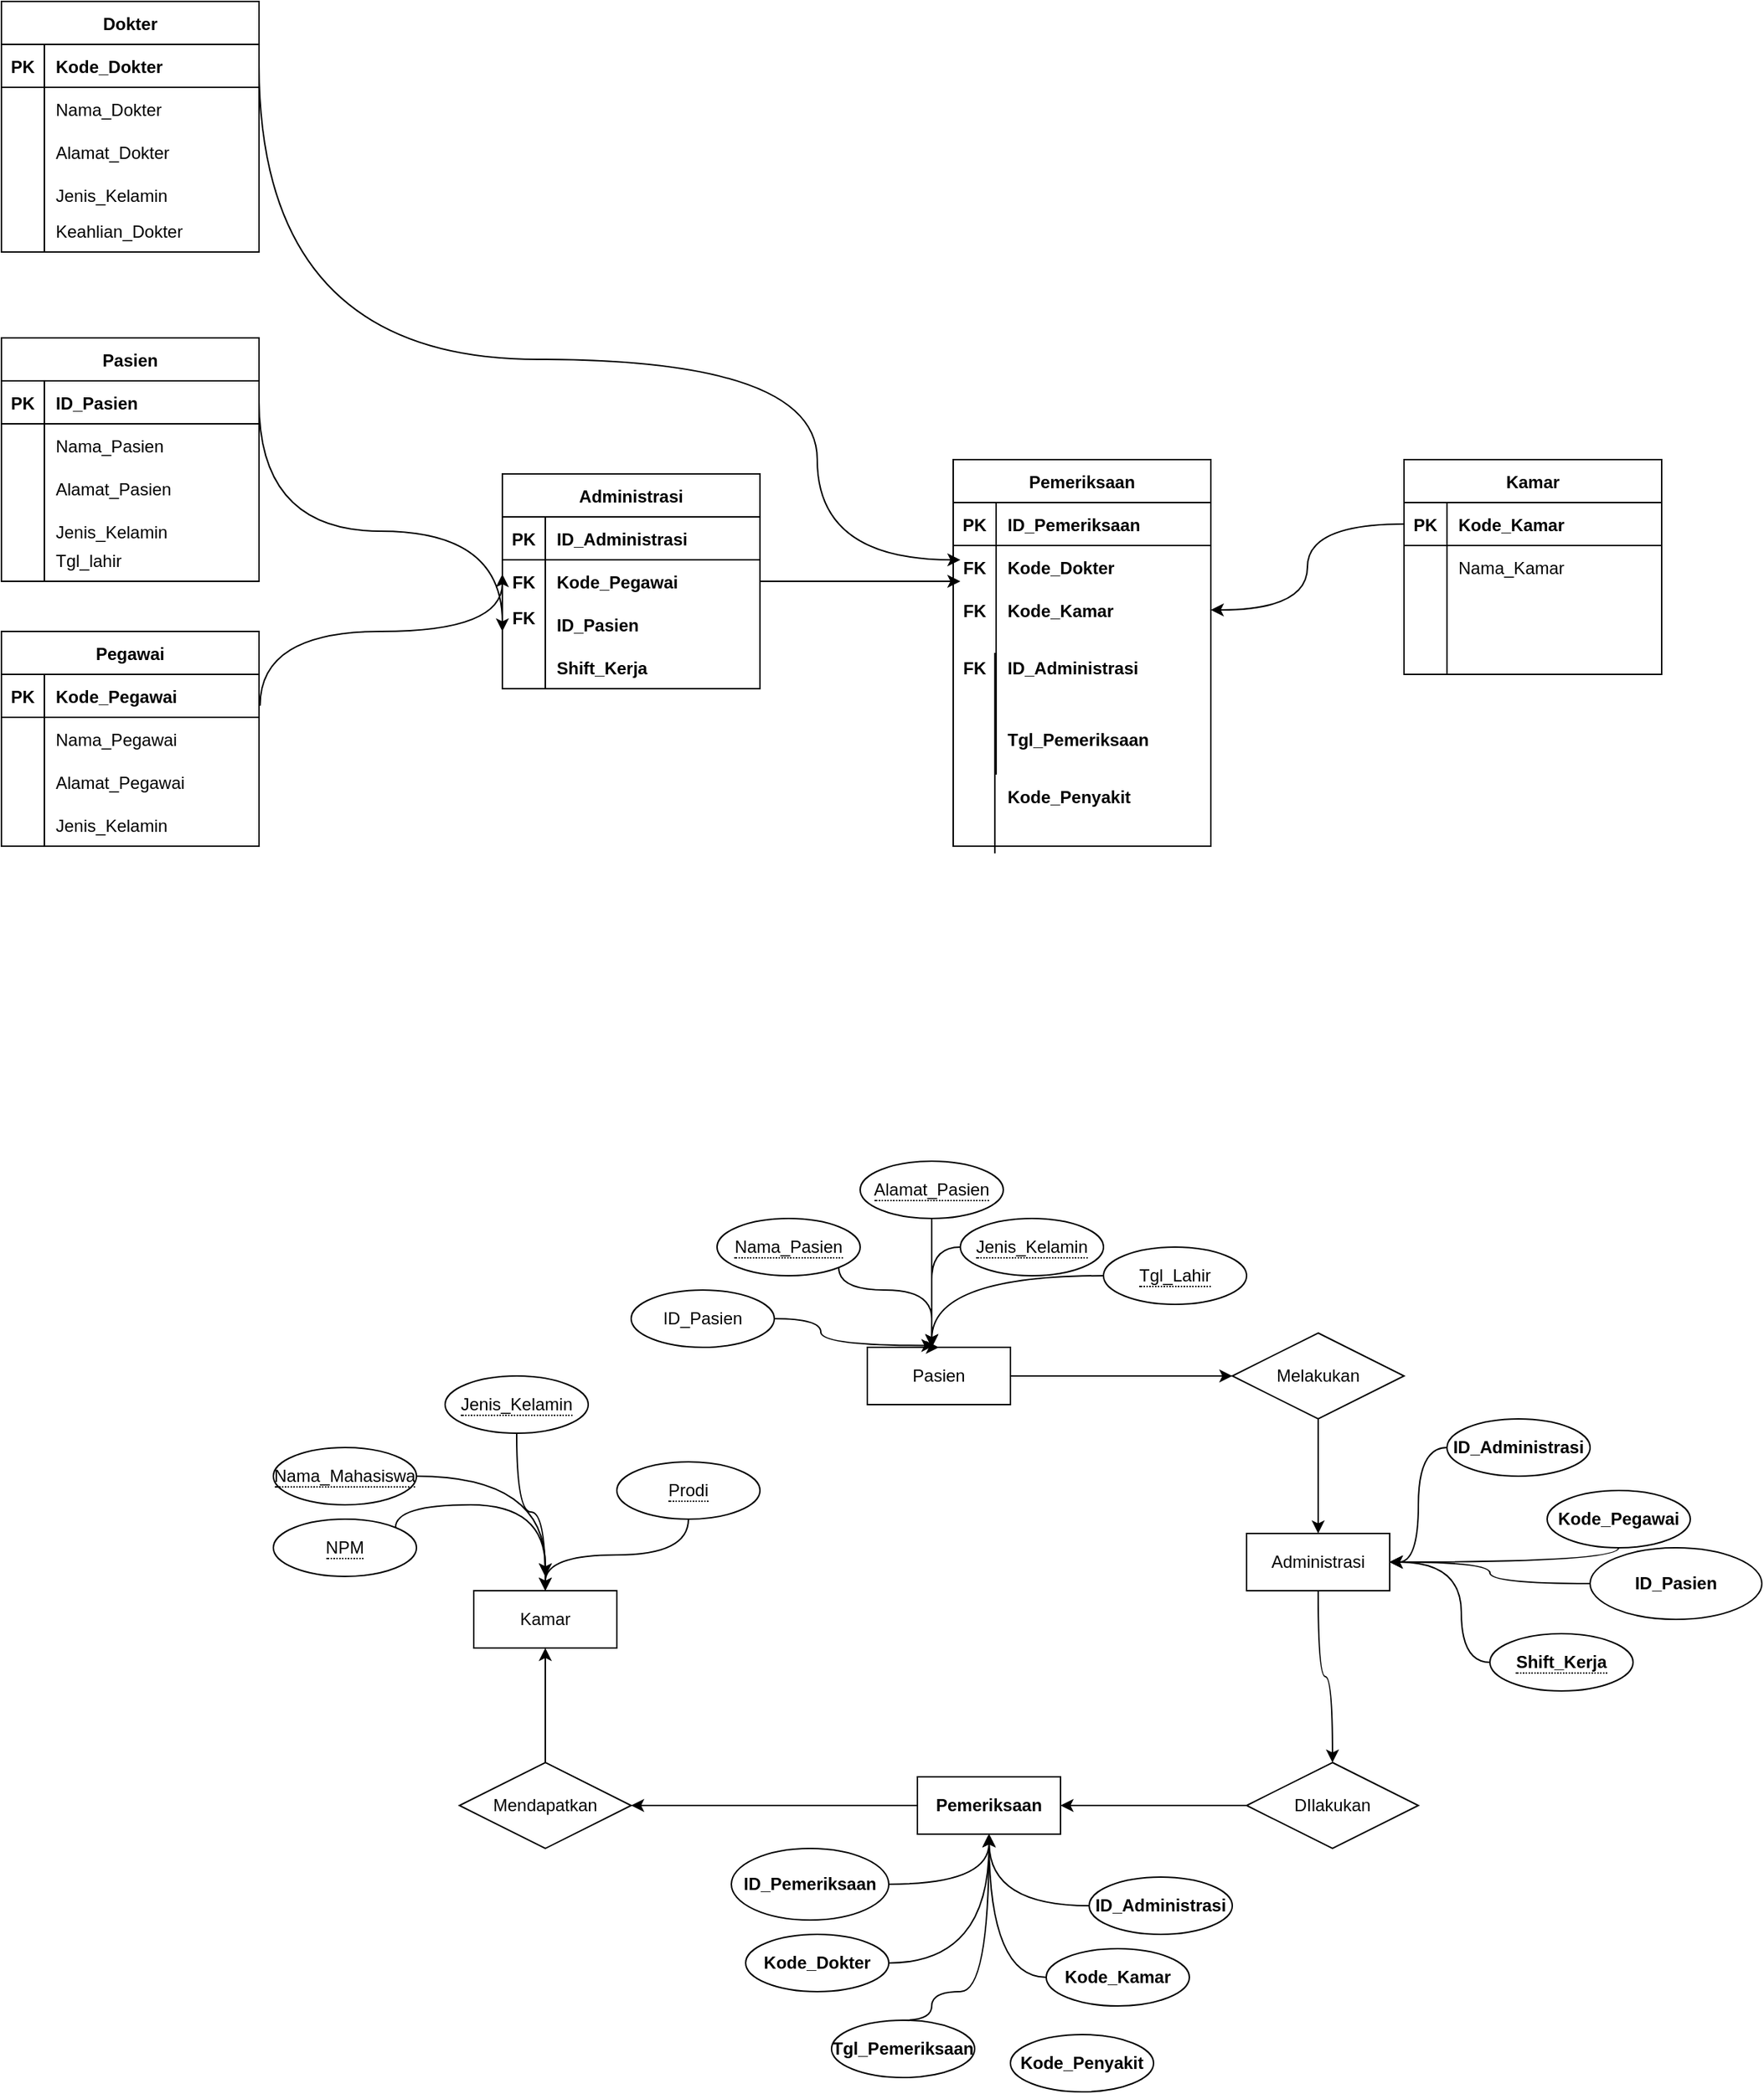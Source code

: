 <mxfile version="20.4.1" type="github">
  <diagram id="4Zpf0-BWA_fjd_u1uYxs" name="Halaman-1">
    <mxGraphModel dx="2500" dy="1998" grid="1" gridSize="10" guides="1" tooltips="1" connect="1" arrows="1" fold="1" page="1" pageScale="1" pageWidth="827" pageHeight="1169" math="0" shadow="0">
      <root>
        <mxCell id="0" />
        <mxCell id="1" parent="0" />
        <mxCell id="i0vCOCOfqdjtQRk0yR_S-16" value="Administrasi" style="shape=table;startSize=30;container=1;collapsible=1;childLayout=tableLayout;fixedRows=1;rowLines=0;fontStyle=1;align=center;resizeLast=1;" parent="1" vertex="1">
          <mxGeometry x="160" y="-10" width="180" height="150" as="geometry" />
        </mxCell>
        <mxCell id="i0vCOCOfqdjtQRk0yR_S-17" value="" style="shape=tableRow;horizontal=0;startSize=0;swimlaneHead=0;swimlaneBody=0;fillColor=none;collapsible=0;dropTarget=0;points=[[0,0.5],[1,0.5]];portConstraint=eastwest;top=0;left=0;right=0;bottom=1;" parent="i0vCOCOfqdjtQRk0yR_S-16" vertex="1">
          <mxGeometry y="30" width="180" height="30" as="geometry" />
        </mxCell>
        <mxCell id="i0vCOCOfqdjtQRk0yR_S-18" value="PK" style="shape=partialRectangle;connectable=0;fillColor=none;top=0;left=0;bottom=0;right=0;fontStyle=1;overflow=hidden;" parent="i0vCOCOfqdjtQRk0yR_S-17" vertex="1">
          <mxGeometry width="30" height="30" as="geometry">
            <mxRectangle width="30" height="30" as="alternateBounds" />
          </mxGeometry>
        </mxCell>
        <mxCell id="i0vCOCOfqdjtQRk0yR_S-19" value="ID_Administrasi" style="shape=partialRectangle;connectable=0;fillColor=none;top=0;left=0;bottom=0;right=0;align=left;spacingLeft=6;fontStyle=1;overflow=hidden;" parent="i0vCOCOfqdjtQRk0yR_S-17" vertex="1">
          <mxGeometry x="30" width="150" height="30" as="geometry">
            <mxRectangle width="150" height="30" as="alternateBounds" />
          </mxGeometry>
        </mxCell>
        <mxCell id="i0vCOCOfqdjtQRk0yR_S-20" value="" style="shape=tableRow;horizontal=0;startSize=0;swimlaneHead=0;swimlaneBody=0;fillColor=none;collapsible=0;dropTarget=0;points=[[0,0.5],[1,0.5]];portConstraint=eastwest;top=0;left=0;right=0;bottom=0;" parent="i0vCOCOfqdjtQRk0yR_S-16" vertex="1">
          <mxGeometry y="60" width="180" height="30" as="geometry" />
        </mxCell>
        <mxCell id="i0vCOCOfqdjtQRk0yR_S-21" value="" style="shape=partialRectangle;connectable=0;fillColor=none;top=0;left=0;bottom=0;right=0;editable=1;overflow=hidden;" parent="i0vCOCOfqdjtQRk0yR_S-20" vertex="1">
          <mxGeometry width="30" height="30" as="geometry">
            <mxRectangle width="30" height="30" as="alternateBounds" />
          </mxGeometry>
        </mxCell>
        <mxCell id="i0vCOCOfqdjtQRk0yR_S-22" value="Kode_Pegawai" style="shape=partialRectangle;connectable=0;fillColor=none;top=0;left=0;bottom=0;right=0;align=left;spacingLeft=6;overflow=hidden;fontStyle=1" parent="i0vCOCOfqdjtQRk0yR_S-20" vertex="1">
          <mxGeometry x="30" width="150" height="30" as="geometry">
            <mxRectangle width="150" height="30" as="alternateBounds" />
          </mxGeometry>
        </mxCell>
        <mxCell id="i0vCOCOfqdjtQRk0yR_S-23" value="" style="shape=tableRow;horizontal=0;startSize=0;swimlaneHead=0;swimlaneBody=0;fillColor=none;collapsible=0;dropTarget=0;points=[[0,0.5],[1,0.5]];portConstraint=eastwest;top=0;left=0;right=0;bottom=0;" parent="i0vCOCOfqdjtQRk0yR_S-16" vertex="1">
          <mxGeometry y="90" width="180" height="30" as="geometry" />
        </mxCell>
        <mxCell id="i0vCOCOfqdjtQRk0yR_S-24" value="" style="shape=partialRectangle;connectable=0;fillColor=none;top=0;left=0;bottom=0;right=0;editable=1;overflow=hidden;" parent="i0vCOCOfqdjtQRk0yR_S-23" vertex="1">
          <mxGeometry width="30" height="30" as="geometry">
            <mxRectangle width="30" height="30" as="alternateBounds" />
          </mxGeometry>
        </mxCell>
        <mxCell id="i0vCOCOfqdjtQRk0yR_S-25" value="ID_Pasien" style="shape=partialRectangle;connectable=0;fillColor=none;top=0;left=0;bottom=0;right=0;align=left;spacingLeft=6;overflow=hidden;fontStyle=1" parent="i0vCOCOfqdjtQRk0yR_S-23" vertex="1">
          <mxGeometry x="30" width="150" height="30" as="geometry">
            <mxRectangle width="150" height="30" as="alternateBounds" />
          </mxGeometry>
        </mxCell>
        <mxCell id="i0vCOCOfqdjtQRk0yR_S-26" value="" style="shape=tableRow;horizontal=0;startSize=0;swimlaneHead=0;swimlaneBody=0;fillColor=none;collapsible=0;dropTarget=0;points=[[0,0.5],[1,0.5]];portConstraint=eastwest;top=0;left=0;right=0;bottom=0;" parent="i0vCOCOfqdjtQRk0yR_S-16" vertex="1">
          <mxGeometry y="120" width="180" height="30" as="geometry" />
        </mxCell>
        <mxCell id="i0vCOCOfqdjtQRk0yR_S-27" value="" style="shape=partialRectangle;connectable=0;fillColor=none;top=0;left=0;bottom=0;right=0;editable=1;overflow=hidden;" parent="i0vCOCOfqdjtQRk0yR_S-26" vertex="1">
          <mxGeometry width="30" height="30" as="geometry">
            <mxRectangle width="30" height="30" as="alternateBounds" />
          </mxGeometry>
        </mxCell>
        <mxCell id="i0vCOCOfqdjtQRk0yR_S-28" value="Shift_Kerja" style="shape=partialRectangle;connectable=0;fillColor=none;top=0;left=0;bottom=0;right=0;align=left;spacingLeft=6;overflow=hidden;fontStyle=1" parent="i0vCOCOfqdjtQRk0yR_S-26" vertex="1">
          <mxGeometry x="30" width="150" height="30" as="geometry">
            <mxRectangle width="150" height="30" as="alternateBounds" />
          </mxGeometry>
        </mxCell>
        <mxCell id="i0vCOCOfqdjtQRk0yR_S-29" value="FK" style="shape=partialRectangle;connectable=0;fillColor=none;top=0;left=0;bottom=0;right=0;fontStyle=1;overflow=hidden;" parent="1" vertex="1">
          <mxGeometry x="160" y="50" width="30" height="30" as="geometry">
            <mxRectangle width="30" height="30" as="alternateBounds" />
          </mxGeometry>
        </mxCell>
        <mxCell id="i0vCOCOfqdjtQRk0yR_S-34" value="FK" style="shape=partialRectangle;connectable=0;fillColor=none;top=0;left=0;bottom=0;right=0;fontStyle=1;overflow=hidden;" parent="1" vertex="1">
          <mxGeometry x="160" y="75" width="30" height="30" as="geometry">
            <mxRectangle width="30" height="30" as="alternateBounds" />
          </mxGeometry>
        </mxCell>
        <mxCell id="i0vCOCOfqdjtQRk0yR_S-37" value="Pasien" style="shape=table;startSize=30;container=1;collapsible=1;childLayout=tableLayout;fixedRows=1;rowLines=0;fontStyle=1;align=center;resizeLast=1;" parent="1" vertex="1">
          <mxGeometry x="-190" y="-105" width="180" height="170" as="geometry" />
        </mxCell>
        <mxCell id="i0vCOCOfqdjtQRk0yR_S-38" value="" style="shape=tableRow;horizontal=0;startSize=0;swimlaneHead=0;swimlaneBody=0;fillColor=none;collapsible=0;dropTarget=0;points=[[0,0.5],[1,0.5]];portConstraint=eastwest;top=0;left=0;right=0;bottom=1;" parent="i0vCOCOfqdjtQRk0yR_S-37" vertex="1">
          <mxGeometry y="30" width="180" height="30" as="geometry" />
        </mxCell>
        <mxCell id="i0vCOCOfqdjtQRk0yR_S-39" value="PK" style="shape=partialRectangle;connectable=0;fillColor=none;top=0;left=0;bottom=0;right=0;fontStyle=1;overflow=hidden;" parent="i0vCOCOfqdjtQRk0yR_S-38" vertex="1">
          <mxGeometry width="30" height="30" as="geometry">
            <mxRectangle width="30" height="30" as="alternateBounds" />
          </mxGeometry>
        </mxCell>
        <mxCell id="i0vCOCOfqdjtQRk0yR_S-40" value="ID_Pasien" style="shape=partialRectangle;connectable=0;fillColor=none;top=0;left=0;bottom=0;right=0;align=left;spacingLeft=6;fontStyle=1;overflow=hidden;" parent="i0vCOCOfqdjtQRk0yR_S-38" vertex="1">
          <mxGeometry x="30" width="150" height="30" as="geometry">
            <mxRectangle width="150" height="30" as="alternateBounds" />
          </mxGeometry>
        </mxCell>
        <mxCell id="i0vCOCOfqdjtQRk0yR_S-41" value="" style="shape=tableRow;horizontal=0;startSize=0;swimlaneHead=0;swimlaneBody=0;fillColor=none;collapsible=0;dropTarget=0;points=[[0,0.5],[1,0.5]];portConstraint=eastwest;top=0;left=0;right=0;bottom=0;" parent="i0vCOCOfqdjtQRk0yR_S-37" vertex="1">
          <mxGeometry y="60" width="180" height="30" as="geometry" />
        </mxCell>
        <mxCell id="i0vCOCOfqdjtQRk0yR_S-42" value="" style="shape=partialRectangle;connectable=0;fillColor=none;top=0;left=0;bottom=0;right=0;editable=1;overflow=hidden;" parent="i0vCOCOfqdjtQRk0yR_S-41" vertex="1">
          <mxGeometry width="30" height="30" as="geometry">
            <mxRectangle width="30" height="30" as="alternateBounds" />
          </mxGeometry>
        </mxCell>
        <mxCell id="i0vCOCOfqdjtQRk0yR_S-43" value="Nama_Pasien" style="shape=partialRectangle;connectable=0;fillColor=none;top=0;left=0;bottom=0;right=0;align=left;spacingLeft=6;overflow=hidden;" parent="i0vCOCOfqdjtQRk0yR_S-41" vertex="1">
          <mxGeometry x="30" width="150" height="30" as="geometry">
            <mxRectangle width="150" height="30" as="alternateBounds" />
          </mxGeometry>
        </mxCell>
        <mxCell id="i0vCOCOfqdjtQRk0yR_S-44" value="" style="shape=tableRow;horizontal=0;startSize=0;swimlaneHead=0;swimlaneBody=0;fillColor=none;collapsible=0;dropTarget=0;points=[[0,0.5],[1,0.5]];portConstraint=eastwest;top=0;left=0;right=0;bottom=0;" parent="i0vCOCOfqdjtQRk0yR_S-37" vertex="1">
          <mxGeometry y="90" width="180" height="30" as="geometry" />
        </mxCell>
        <mxCell id="i0vCOCOfqdjtQRk0yR_S-45" value="" style="shape=partialRectangle;connectable=0;fillColor=none;top=0;left=0;bottom=0;right=0;editable=1;overflow=hidden;" parent="i0vCOCOfqdjtQRk0yR_S-44" vertex="1">
          <mxGeometry width="30" height="30" as="geometry">
            <mxRectangle width="30" height="30" as="alternateBounds" />
          </mxGeometry>
        </mxCell>
        <mxCell id="i0vCOCOfqdjtQRk0yR_S-46" value="Alamat_Pasien" style="shape=partialRectangle;connectable=0;fillColor=none;top=0;left=0;bottom=0;right=0;align=left;spacingLeft=6;overflow=hidden;" parent="i0vCOCOfqdjtQRk0yR_S-44" vertex="1">
          <mxGeometry x="30" width="150" height="30" as="geometry">
            <mxRectangle width="150" height="30" as="alternateBounds" />
          </mxGeometry>
        </mxCell>
        <mxCell id="i0vCOCOfqdjtQRk0yR_S-47" value="" style="shape=tableRow;horizontal=0;startSize=0;swimlaneHead=0;swimlaneBody=0;fillColor=none;collapsible=0;dropTarget=0;points=[[0,0.5],[1,0.5]];portConstraint=eastwest;top=0;left=0;right=0;bottom=0;" parent="i0vCOCOfqdjtQRk0yR_S-37" vertex="1">
          <mxGeometry y="120" width="180" height="30" as="geometry" />
        </mxCell>
        <mxCell id="i0vCOCOfqdjtQRk0yR_S-48" value="" style="shape=partialRectangle;connectable=0;fillColor=none;top=0;left=0;bottom=0;right=0;editable=1;overflow=hidden;" parent="i0vCOCOfqdjtQRk0yR_S-47" vertex="1">
          <mxGeometry width="30" height="30" as="geometry">
            <mxRectangle width="30" height="30" as="alternateBounds" />
          </mxGeometry>
        </mxCell>
        <mxCell id="i0vCOCOfqdjtQRk0yR_S-49" value="Jenis_Kelamin" style="shape=partialRectangle;connectable=0;fillColor=none;top=0;left=0;bottom=0;right=0;align=left;spacingLeft=6;overflow=hidden;" parent="i0vCOCOfqdjtQRk0yR_S-47" vertex="1">
          <mxGeometry x="30" width="150" height="30" as="geometry">
            <mxRectangle width="150" height="30" as="alternateBounds" />
          </mxGeometry>
        </mxCell>
        <mxCell id="i0vCOCOfqdjtQRk0yR_S-64" style="edgeStyle=orthogonalEdgeStyle;curved=1;rounded=0;orthogonalLoop=1;jettySize=auto;html=1;entryX=0;entryY=0.5;entryDx=0;entryDy=0;" parent="1" source="i0vCOCOfqdjtQRk0yR_S-65" target="i0vCOCOfqdjtQRk0yR_S-69" edge="1">
          <mxGeometry relative="1" as="geometry" />
        </mxCell>
        <mxCell id="i0vCOCOfqdjtQRk0yR_S-65" value="Pasien" style="whiteSpace=wrap;html=1;align=center;" parent="1" vertex="1">
          <mxGeometry x="415" y="600" width="100" height="40" as="geometry" />
        </mxCell>
        <mxCell id="i0vCOCOfqdjtQRk0yR_S-66" style="edgeStyle=orthogonalEdgeStyle;curved=1;rounded=0;orthogonalLoop=1;jettySize=auto;html=1;entryX=0.5;entryY=0;entryDx=0;entryDy=0;" parent="1" source="i0vCOCOfqdjtQRk0yR_S-67" target="i0vCOCOfqdjtQRk0yR_S-73" edge="1">
          <mxGeometry relative="1" as="geometry" />
        </mxCell>
        <mxCell id="i0vCOCOfqdjtQRk0yR_S-67" value="Administrasi" style="whiteSpace=wrap;html=1;align=center;" parent="1" vertex="1">
          <mxGeometry x="680" y="730" width="100" height="40" as="geometry" />
        </mxCell>
        <mxCell id="i0vCOCOfqdjtQRk0yR_S-68" style="edgeStyle=orthogonalEdgeStyle;curved=1;rounded=0;orthogonalLoop=1;jettySize=auto;html=1;exitX=0.5;exitY=1;exitDx=0;exitDy=0;entryX=0.5;entryY=0;entryDx=0;entryDy=0;" parent="1" source="i0vCOCOfqdjtQRk0yR_S-69" target="i0vCOCOfqdjtQRk0yR_S-67" edge="1">
          <mxGeometry relative="1" as="geometry" />
        </mxCell>
        <mxCell id="i0vCOCOfqdjtQRk0yR_S-69" value="Melakukan" style="shape=rhombus;perimeter=rhombusPerimeter;whiteSpace=wrap;html=1;align=center;" parent="1" vertex="1">
          <mxGeometry x="670" y="590" width="120" height="60" as="geometry" />
        </mxCell>
        <mxCell id="i0vCOCOfqdjtQRk0yR_S-70" style="edgeStyle=orthogonalEdgeStyle;curved=1;rounded=0;orthogonalLoop=1;jettySize=auto;html=1;entryX=1;entryY=0.5;entryDx=0;entryDy=0;" parent="1" source="i0vCOCOfqdjtQRk0yR_S-71" target="i0vCOCOfqdjtQRk0yR_S-75" edge="1">
          <mxGeometry relative="1" as="geometry">
            <mxPoint x="310" y="920" as="targetPoint" />
          </mxGeometry>
        </mxCell>
        <mxCell id="i0vCOCOfqdjtQRk0yR_S-71" value="&lt;span style=&quot;font-weight: 700;&quot;&gt;Pemeriksaan&lt;/span&gt;" style="whiteSpace=wrap;html=1;align=center;" parent="1" vertex="1">
          <mxGeometry x="450" y="900" width="100" height="40" as="geometry" />
        </mxCell>
        <mxCell id="i0vCOCOfqdjtQRk0yR_S-72" style="edgeStyle=orthogonalEdgeStyle;curved=1;rounded=0;orthogonalLoop=1;jettySize=auto;html=1;" parent="1" source="i0vCOCOfqdjtQRk0yR_S-73" target="i0vCOCOfqdjtQRk0yR_S-71" edge="1">
          <mxGeometry relative="1" as="geometry" />
        </mxCell>
        <mxCell id="i0vCOCOfqdjtQRk0yR_S-73" value="DIlakukan" style="shape=rhombus;perimeter=rhombusPerimeter;whiteSpace=wrap;html=1;align=center;" parent="1" vertex="1">
          <mxGeometry x="680" y="890" width="120" height="60" as="geometry" />
        </mxCell>
        <mxCell id="i0vCOCOfqdjtQRk0yR_S-74" style="edgeStyle=orthogonalEdgeStyle;curved=1;rounded=0;orthogonalLoop=1;jettySize=auto;html=1;entryX=0.5;entryY=1;entryDx=0;entryDy=0;" parent="1" source="i0vCOCOfqdjtQRk0yR_S-75" target="i0vCOCOfqdjtQRk0yR_S-76" edge="1">
          <mxGeometry relative="1" as="geometry" />
        </mxCell>
        <mxCell id="i0vCOCOfqdjtQRk0yR_S-75" value="Mendapatkan" style="shape=rhombus;perimeter=rhombusPerimeter;whiteSpace=wrap;html=1;align=center;" parent="1" vertex="1">
          <mxGeometry x="130" y="890" width="120" height="60" as="geometry" />
        </mxCell>
        <mxCell id="i0vCOCOfqdjtQRk0yR_S-76" value="Kamar" style="whiteSpace=wrap;html=1;align=center;" parent="1" vertex="1">
          <mxGeometry x="140" y="770" width="100" height="40" as="geometry" />
        </mxCell>
        <mxCell id="i0vCOCOfqdjtQRk0yR_S-77" style="edgeStyle=orthogonalEdgeStyle;rounded=0;orthogonalLoop=1;jettySize=auto;html=1;curved=1;entryX=0.468;entryY=-0.032;entryDx=0;entryDy=0;entryPerimeter=0;" parent="1" source="i0vCOCOfqdjtQRk0yR_S-78" target="i0vCOCOfqdjtQRk0yR_S-65" edge="1">
          <mxGeometry relative="1" as="geometry">
            <mxPoint x="410" y="610" as="targetPoint" />
          </mxGeometry>
        </mxCell>
        <mxCell id="i0vCOCOfqdjtQRk0yR_S-78" value="ID_Pasien" style="ellipse;whiteSpace=wrap;html=1;align=center;" parent="1" vertex="1">
          <mxGeometry x="250" y="560" width="100" height="40" as="geometry" />
        </mxCell>
        <mxCell id="i0vCOCOfqdjtQRk0yR_S-79" style="edgeStyle=orthogonalEdgeStyle;curved=1;rounded=0;orthogonalLoop=1;jettySize=auto;html=1;entryX=0.5;entryY=0;entryDx=0;entryDy=0;" parent="1" source="i0vCOCOfqdjtQRk0yR_S-80" target="i0vCOCOfqdjtQRk0yR_S-65" edge="1">
          <mxGeometry relative="1" as="geometry">
            <Array as="points">
              <mxPoint x="395" y="560" />
              <mxPoint x="460" y="560" />
              <mxPoint x="460" y="600" />
            </Array>
          </mxGeometry>
        </mxCell>
        <mxCell id="i0vCOCOfqdjtQRk0yR_S-80" value="&lt;span style=&quot;border-bottom: 1px dotted&quot;&gt;Nama_Pasien&lt;/span&gt;" style="ellipse;whiteSpace=wrap;html=1;align=center;" parent="1" vertex="1">
          <mxGeometry x="310" y="510" width="100" height="40" as="geometry" />
        </mxCell>
        <mxCell id="i0vCOCOfqdjtQRk0yR_S-81" style="edgeStyle=orthogonalEdgeStyle;curved=1;rounded=0;orthogonalLoop=1;jettySize=auto;html=1;" parent="1" source="i0vCOCOfqdjtQRk0yR_S-82" edge="1">
          <mxGeometry relative="1" as="geometry">
            <mxPoint x="460" y="600" as="targetPoint" />
          </mxGeometry>
        </mxCell>
        <mxCell id="i0vCOCOfqdjtQRk0yR_S-82" value="&lt;span style=&quot;border-bottom: 1px dotted&quot;&gt;Alamat_Pasien&lt;/span&gt;" style="ellipse;whiteSpace=wrap;html=1;align=center;" parent="1" vertex="1">
          <mxGeometry x="410" y="470" width="100" height="40" as="geometry" />
        </mxCell>
        <mxCell id="i0vCOCOfqdjtQRk0yR_S-83" style="edgeStyle=orthogonalEdgeStyle;curved=1;rounded=0;orthogonalLoop=1;jettySize=auto;html=1;" parent="1" source="i0vCOCOfqdjtQRk0yR_S-84" edge="1">
          <mxGeometry relative="1" as="geometry">
            <mxPoint x="460" y="600" as="targetPoint" />
          </mxGeometry>
        </mxCell>
        <mxCell id="i0vCOCOfqdjtQRk0yR_S-84" value="&lt;span style=&quot;border-bottom: 1px dotted&quot;&gt;Jenis_Kelamin&lt;/span&gt;" style="ellipse;whiteSpace=wrap;html=1;align=center;" parent="1" vertex="1">
          <mxGeometry x="480" y="510" width="100" height="40" as="geometry" />
        </mxCell>
        <mxCell id="i0vCOCOfqdjtQRk0yR_S-85" style="edgeStyle=orthogonalEdgeStyle;curved=1;rounded=0;orthogonalLoop=1;jettySize=auto;html=1;" parent="1" source="i0vCOCOfqdjtQRk0yR_S-82" edge="1">
          <mxGeometry relative="1" as="geometry">
            <mxPoint x="520.0" y="550" as="sourcePoint" />
            <mxPoint x="460" y="600" as="targetPoint" />
          </mxGeometry>
        </mxCell>
        <mxCell id="i0vCOCOfqdjtQRk0yR_S-86" style="edgeStyle=orthogonalEdgeStyle;curved=1;rounded=0;orthogonalLoop=1;jettySize=auto;html=1;entryX=1;entryY=0.5;entryDx=0;entryDy=0;" parent="1" source="i0vCOCOfqdjtQRk0yR_S-87" target="i0vCOCOfqdjtQRk0yR_S-67" edge="1">
          <mxGeometry relative="1" as="geometry" />
        </mxCell>
        <mxCell id="i0vCOCOfqdjtQRk0yR_S-87" value="&lt;span style=&quot;font-weight: 700; text-align: left;&quot;&gt;ID_Administrasi&lt;/span&gt;" style="ellipse;whiteSpace=wrap;html=1;align=center;" parent="1" vertex="1">
          <mxGeometry x="820" y="650" width="100" height="40" as="geometry" />
        </mxCell>
        <mxCell id="i0vCOCOfqdjtQRk0yR_S-88" style="edgeStyle=orthogonalEdgeStyle;curved=1;rounded=0;orthogonalLoop=1;jettySize=auto;html=1;" parent="1" source="i0vCOCOfqdjtQRk0yR_S-89" edge="1">
          <mxGeometry relative="1" as="geometry">
            <mxPoint x="780" y="750" as="targetPoint" />
            <Array as="points">
              <mxPoint x="940" y="750" />
            </Array>
          </mxGeometry>
        </mxCell>
        <mxCell id="i0vCOCOfqdjtQRk0yR_S-89" value="&lt;span style=&quot;font-weight: 700; text-align: left;&quot;&gt;Kode_Pegawai&lt;/span&gt;" style="ellipse;whiteSpace=wrap;html=1;align=center;" parent="1" vertex="1">
          <mxGeometry x="890" y="700" width="100" height="40" as="geometry" />
        </mxCell>
        <mxCell id="i0vCOCOfqdjtQRk0yR_S-92" style="edgeStyle=orthogonalEdgeStyle;curved=1;rounded=0;orthogonalLoop=1;jettySize=auto;html=1;" parent="1" source="i0vCOCOfqdjtQRk0yR_S-93" edge="1">
          <mxGeometry relative="1" as="geometry">
            <mxPoint x="780" y="750" as="targetPoint" />
            <Array as="points">
              <mxPoint x="830" y="750" />
            </Array>
          </mxGeometry>
        </mxCell>
        <mxCell id="i0vCOCOfqdjtQRk0yR_S-93" value="&lt;span style=&quot;border-bottom: 1px dotted&quot;&gt;&lt;b&gt;Shift_Kerja&lt;/b&gt;&lt;/span&gt;" style="ellipse;whiteSpace=wrap;html=1;align=center;" parent="1" vertex="1">
          <mxGeometry x="850" y="800" width="100" height="40" as="geometry" />
        </mxCell>
        <mxCell id="i0vCOCOfqdjtQRk0yR_S-94" style="edgeStyle=orthogonalEdgeStyle;curved=1;rounded=0;orthogonalLoop=1;jettySize=auto;html=1;" parent="1" source="i0vCOCOfqdjtQRk0yR_S-95" edge="1">
          <mxGeometry relative="1" as="geometry">
            <mxPoint x="500" y="940" as="targetPoint" />
          </mxGeometry>
        </mxCell>
        <mxCell id="i0vCOCOfqdjtQRk0yR_S-95" value="&lt;span style=&quot;font-weight: 700; text-align: left;&quot;&gt;ID_Administrasi&lt;/span&gt;" style="ellipse;whiteSpace=wrap;html=1;align=center;" parent="1" vertex="1">
          <mxGeometry x="570" y="970" width="100" height="40" as="geometry" />
        </mxCell>
        <mxCell id="i0vCOCOfqdjtQRk0yR_S-96" style="edgeStyle=orthogonalEdgeStyle;curved=1;rounded=0;orthogonalLoop=1;jettySize=auto;html=1;" parent="1" source="i0vCOCOfqdjtQRk0yR_S-97" edge="1">
          <mxGeometry relative="1" as="geometry">
            <mxPoint x="500" y="940" as="targetPoint" />
          </mxGeometry>
        </mxCell>
        <mxCell id="i0vCOCOfqdjtQRk0yR_S-97" value="&lt;span style=&quot;font-weight: 700; text-align: left;&quot;&gt;Kode_Dokter&lt;/span&gt;" style="ellipse;whiteSpace=wrap;html=1;align=center;" parent="1" vertex="1">
          <mxGeometry x="330" y="1010" width="100" height="40" as="geometry" />
        </mxCell>
        <mxCell id="i0vCOCOfqdjtQRk0yR_S-98" style="edgeStyle=orthogonalEdgeStyle;curved=1;rounded=0;orthogonalLoop=1;jettySize=auto;html=1;" parent="1" source="i0vCOCOfqdjtQRk0yR_S-99" edge="1">
          <mxGeometry relative="1" as="geometry">
            <mxPoint x="500" y="940" as="targetPoint" />
          </mxGeometry>
        </mxCell>
        <mxCell id="i0vCOCOfqdjtQRk0yR_S-99" value="&lt;span style=&quot;font-weight: 700; text-align: left;&quot;&gt;Kode_Kamar&lt;/span&gt;" style="ellipse;whiteSpace=wrap;html=1;align=center;" parent="1" vertex="1">
          <mxGeometry x="540" y="1020" width="100" height="40" as="geometry" />
        </mxCell>
        <mxCell id="i0vCOCOfqdjtQRk0yR_S-100" style="edgeStyle=orthogonalEdgeStyle;curved=1;rounded=0;orthogonalLoop=1;jettySize=auto;html=1;entryX=0.5;entryY=1;entryDx=0;entryDy=0;" parent="1" source="i0vCOCOfqdjtQRk0yR_S-101" target="i0vCOCOfqdjtQRk0yR_S-71" edge="1">
          <mxGeometry relative="1" as="geometry" />
        </mxCell>
        <mxCell id="i0vCOCOfqdjtQRk0yR_S-101" value="&lt;span style=&quot;font-weight: 700; text-align: left;&quot;&gt;ID_Pemeriksaan&lt;/span&gt;" style="ellipse;whiteSpace=wrap;html=1;align=center;" parent="1" vertex="1">
          <mxGeometry x="320" y="950" width="110" height="50" as="geometry" />
        </mxCell>
        <mxCell id="i0vCOCOfqdjtQRk0yR_S-102" style="edgeStyle=orthogonalEdgeStyle;curved=1;rounded=0;orthogonalLoop=1;jettySize=auto;html=1;entryX=0.5;entryY=0;entryDx=0;entryDy=0;" parent="1" source="i0vCOCOfqdjtQRk0yR_S-103" target="i0vCOCOfqdjtQRk0yR_S-76" edge="1">
          <mxGeometry relative="1" as="geometry" />
        </mxCell>
        <mxCell id="i0vCOCOfqdjtQRk0yR_S-103" value="&lt;span style=&quot;border-bottom: 1px dotted&quot;&gt;Prodi&lt;/span&gt;" style="ellipse;whiteSpace=wrap;html=1;align=center;" parent="1" vertex="1">
          <mxGeometry x="240" y="680" width="100" height="40" as="geometry" />
        </mxCell>
        <mxCell id="i0vCOCOfqdjtQRk0yR_S-104" style="edgeStyle=orthogonalEdgeStyle;curved=1;rounded=0;orthogonalLoop=1;jettySize=auto;html=1;entryX=0.5;entryY=0;entryDx=0;entryDy=0;" parent="1" source="i0vCOCOfqdjtQRk0yR_S-105" target="i0vCOCOfqdjtQRk0yR_S-76" edge="1">
          <mxGeometry relative="1" as="geometry" />
        </mxCell>
        <mxCell id="i0vCOCOfqdjtQRk0yR_S-105" value="&lt;span style=&quot;border-bottom: 1px dotted&quot;&gt;Jenis_Kelamin&lt;/span&gt;" style="ellipse;whiteSpace=wrap;html=1;align=center;" parent="1" vertex="1">
          <mxGeometry x="120" y="620" width="100" height="40" as="geometry" />
        </mxCell>
        <mxCell id="i0vCOCOfqdjtQRk0yR_S-106" style="edgeStyle=orthogonalEdgeStyle;curved=1;rounded=0;orthogonalLoop=1;jettySize=auto;html=1;" parent="1" source="i0vCOCOfqdjtQRk0yR_S-107" edge="1">
          <mxGeometry relative="1" as="geometry">
            <mxPoint x="190" y="760.0" as="targetPoint" />
          </mxGeometry>
        </mxCell>
        <mxCell id="i0vCOCOfqdjtQRk0yR_S-107" value="&lt;span style=&quot;border-bottom: 1px dotted&quot;&gt;Nama_Mahasiswa&lt;/span&gt;" style="ellipse;whiteSpace=wrap;html=1;align=center;" parent="1" vertex="1">
          <mxGeometry y="670" width="100" height="40" as="geometry" />
        </mxCell>
        <mxCell id="i0vCOCOfqdjtQRk0yR_S-108" style="edgeStyle=orthogonalEdgeStyle;curved=1;rounded=0;orthogonalLoop=1;jettySize=auto;html=1;exitX=1;exitY=0;exitDx=0;exitDy=0;" parent="1" source="i0vCOCOfqdjtQRk0yR_S-109" edge="1">
          <mxGeometry relative="1" as="geometry">
            <mxPoint x="190" y="760.0" as="targetPoint" />
            <Array as="points">
              <mxPoint x="85" y="710" />
              <mxPoint x="190" y="710" />
            </Array>
          </mxGeometry>
        </mxCell>
        <mxCell id="i0vCOCOfqdjtQRk0yR_S-109" value="&lt;span style=&quot;border-bottom: 1px dotted&quot;&gt;NPM&lt;/span&gt;" style="ellipse;whiteSpace=wrap;html=1;align=center;" parent="1" vertex="1">
          <mxGeometry y="720" width="100" height="40" as="geometry" />
        </mxCell>
        <mxCell id="i0vCOCOfqdjtQRk0yR_S-110" style="edgeStyle=orthogonalEdgeStyle;rounded=0;orthogonalLoop=1;jettySize=auto;html=1;entryX=1;entryY=0.5;entryDx=0;entryDy=0;curved=1;" parent="1" source="i0vCOCOfqdjtQRk0yR_S-111" target="i0vCOCOfqdjtQRk0yR_S-67" edge="1">
          <mxGeometry relative="1" as="geometry" />
        </mxCell>
        <mxCell id="i0vCOCOfqdjtQRk0yR_S-111" value="&lt;span style=&quot;font-weight: 700; text-align: left;&quot;&gt;ID_Pasien&lt;/span&gt;" style="ellipse;whiteSpace=wrap;html=1;align=center;" parent="1" vertex="1">
          <mxGeometry x="920" y="740" width="120" height="50" as="geometry" />
        </mxCell>
        <mxCell id="i0vCOCOfqdjtQRk0yR_S-114" value="" style="endArrow=none;html=1;rounded=0;" parent="1" edge="1">
          <mxGeometry relative="1" as="geometry">
            <mxPoint x="-160" y="-75" as="sourcePoint" />
            <mxPoint x="-160" y="65" as="targetPoint" />
          </mxGeometry>
        </mxCell>
        <mxCell id="i0vCOCOfqdjtQRk0yR_S-115" value="" style="shape=tableRow;horizontal=0;startSize=0;swimlaneHead=0;swimlaneBody=0;fillColor=none;collapsible=0;dropTarget=0;points=[[0,0.5],[1,0.5]];portConstraint=eastwest;top=0;left=0;right=0;bottom=0;" parent="1" vertex="1">
          <mxGeometry x="-190" y="35" width="180" height="30" as="geometry" />
        </mxCell>
        <mxCell id="i0vCOCOfqdjtQRk0yR_S-116" value="" style="shape=partialRectangle;connectable=0;fillColor=none;top=0;left=0;bottom=0;right=0;editable=1;overflow=hidden;" parent="i0vCOCOfqdjtQRk0yR_S-115" vertex="1">
          <mxGeometry width="30" height="30" as="geometry">
            <mxRectangle width="30" height="30" as="alternateBounds" />
          </mxGeometry>
        </mxCell>
        <mxCell id="i0vCOCOfqdjtQRk0yR_S-117" value="Tgl_lahir" style="shape=partialRectangle;connectable=0;fillColor=none;top=0;left=0;bottom=0;right=0;align=left;spacingLeft=6;overflow=hidden;" parent="i0vCOCOfqdjtQRk0yR_S-115" vertex="1">
          <mxGeometry x="30" width="150" height="30" as="geometry">
            <mxRectangle width="150" height="30" as="alternateBounds" />
          </mxGeometry>
        </mxCell>
        <mxCell id="i0vCOCOfqdjtQRk0yR_S-118" value="&lt;span style=&quot;border-bottom: 1px dotted&quot;&gt;Tgl_Lahir&lt;/span&gt;" style="ellipse;whiteSpace=wrap;html=1;align=center;" parent="1" vertex="1">
          <mxGeometry x="580" y="530" width="100" height="40" as="geometry" />
        </mxCell>
        <mxCell id="i0vCOCOfqdjtQRk0yR_S-119" style="edgeStyle=orthogonalEdgeStyle;curved=1;rounded=0;orthogonalLoop=1;jettySize=auto;html=1;exitX=0;exitY=0.5;exitDx=0;exitDy=0;" parent="1" source="i0vCOCOfqdjtQRk0yR_S-118" edge="1">
          <mxGeometry relative="1" as="geometry">
            <mxPoint x="470" y="520" as="sourcePoint" />
            <mxPoint x="460" y="600" as="targetPoint" />
          </mxGeometry>
        </mxCell>
        <mxCell id="b2p_P8Qh_fXZOz1itjOQ-1" value="Kamar" style="shape=table;startSize=30;container=1;collapsible=1;childLayout=tableLayout;fixedRows=1;rowLines=0;fontStyle=1;align=center;resizeLast=1;" vertex="1" parent="1">
          <mxGeometry x="790" y="-20" width="180" height="150" as="geometry" />
        </mxCell>
        <mxCell id="b2p_P8Qh_fXZOz1itjOQ-2" value="" style="shape=tableRow;horizontal=0;startSize=0;swimlaneHead=0;swimlaneBody=0;fillColor=none;collapsible=0;dropTarget=0;points=[[0,0.5],[1,0.5]];portConstraint=eastwest;top=0;left=0;right=0;bottom=1;" vertex="1" parent="b2p_P8Qh_fXZOz1itjOQ-1">
          <mxGeometry y="30" width="180" height="30" as="geometry" />
        </mxCell>
        <mxCell id="b2p_P8Qh_fXZOz1itjOQ-3" value="PK" style="shape=partialRectangle;connectable=0;fillColor=none;top=0;left=0;bottom=0;right=0;fontStyle=1;overflow=hidden;" vertex="1" parent="b2p_P8Qh_fXZOz1itjOQ-2">
          <mxGeometry width="30" height="30" as="geometry">
            <mxRectangle width="30" height="30" as="alternateBounds" />
          </mxGeometry>
        </mxCell>
        <mxCell id="b2p_P8Qh_fXZOz1itjOQ-4" value="Kode_Kamar" style="shape=partialRectangle;connectable=0;fillColor=none;top=0;left=0;bottom=0;right=0;align=left;spacingLeft=6;fontStyle=1;overflow=hidden;" vertex="1" parent="b2p_P8Qh_fXZOz1itjOQ-2">
          <mxGeometry x="30" width="150" height="30" as="geometry">
            <mxRectangle width="150" height="30" as="alternateBounds" />
          </mxGeometry>
        </mxCell>
        <mxCell id="b2p_P8Qh_fXZOz1itjOQ-5" value="" style="shape=tableRow;horizontal=0;startSize=0;swimlaneHead=0;swimlaneBody=0;fillColor=none;collapsible=0;dropTarget=0;points=[[0,0.5],[1,0.5]];portConstraint=eastwest;top=0;left=0;right=0;bottom=0;" vertex="1" parent="b2p_P8Qh_fXZOz1itjOQ-1">
          <mxGeometry y="60" width="180" height="30" as="geometry" />
        </mxCell>
        <mxCell id="b2p_P8Qh_fXZOz1itjOQ-6" value="" style="shape=partialRectangle;connectable=0;fillColor=none;top=0;left=0;bottom=0;right=0;editable=1;overflow=hidden;" vertex="1" parent="b2p_P8Qh_fXZOz1itjOQ-5">
          <mxGeometry width="30" height="30" as="geometry">
            <mxRectangle width="30" height="30" as="alternateBounds" />
          </mxGeometry>
        </mxCell>
        <mxCell id="b2p_P8Qh_fXZOz1itjOQ-7" value="Nama_Kamar" style="shape=partialRectangle;connectable=0;fillColor=none;top=0;left=0;bottom=0;right=0;align=left;spacingLeft=6;overflow=hidden;" vertex="1" parent="b2p_P8Qh_fXZOz1itjOQ-5">
          <mxGeometry x="30" width="150" height="30" as="geometry">
            <mxRectangle width="150" height="30" as="alternateBounds" />
          </mxGeometry>
        </mxCell>
        <mxCell id="b2p_P8Qh_fXZOz1itjOQ-8" value="" style="shape=tableRow;horizontal=0;startSize=0;swimlaneHead=0;swimlaneBody=0;fillColor=none;collapsible=0;dropTarget=0;points=[[0,0.5],[1,0.5]];portConstraint=eastwest;top=0;left=0;right=0;bottom=0;" vertex="1" parent="b2p_P8Qh_fXZOz1itjOQ-1">
          <mxGeometry y="90" width="180" height="30" as="geometry" />
        </mxCell>
        <mxCell id="b2p_P8Qh_fXZOz1itjOQ-9" value="" style="shape=partialRectangle;connectable=0;fillColor=none;top=0;left=0;bottom=0;right=0;editable=1;overflow=hidden;" vertex="1" parent="b2p_P8Qh_fXZOz1itjOQ-8">
          <mxGeometry width="30" height="30" as="geometry">
            <mxRectangle width="30" height="30" as="alternateBounds" />
          </mxGeometry>
        </mxCell>
        <mxCell id="b2p_P8Qh_fXZOz1itjOQ-10" value="" style="shape=partialRectangle;connectable=0;fillColor=none;top=0;left=0;bottom=0;right=0;align=left;spacingLeft=6;overflow=hidden;" vertex="1" parent="b2p_P8Qh_fXZOz1itjOQ-8">
          <mxGeometry x="30" width="150" height="30" as="geometry">
            <mxRectangle width="150" height="30" as="alternateBounds" />
          </mxGeometry>
        </mxCell>
        <mxCell id="b2p_P8Qh_fXZOz1itjOQ-11" value="" style="shape=tableRow;horizontal=0;startSize=0;swimlaneHead=0;swimlaneBody=0;fillColor=none;collapsible=0;dropTarget=0;points=[[0,0.5],[1,0.5]];portConstraint=eastwest;top=0;left=0;right=0;bottom=0;" vertex="1" parent="b2p_P8Qh_fXZOz1itjOQ-1">
          <mxGeometry y="120" width="180" height="30" as="geometry" />
        </mxCell>
        <mxCell id="b2p_P8Qh_fXZOz1itjOQ-12" value="" style="shape=partialRectangle;connectable=0;fillColor=none;top=0;left=0;bottom=0;right=0;editable=1;overflow=hidden;" vertex="1" parent="b2p_P8Qh_fXZOz1itjOQ-11">
          <mxGeometry width="30" height="30" as="geometry">
            <mxRectangle width="30" height="30" as="alternateBounds" />
          </mxGeometry>
        </mxCell>
        <mxCell id="b2p_P8Qh_fXZOz1itjOQ-13" value="" style="shape=partialRectangle;connectable=0;fillColor=none;top=0;left=0;bottom=0;right=0;align=left;spacingLeft=6;overflow=hidden;" vertex="1" parent="b2p_P8Qh_fXZOz1itjOQ-11">
          <mxGeometry x="30" width="150" height="30" as="geometry">
            <mxRectangle width="150" height="30" as="alternateBounds" />
          </mxGeometry>
        </mxCell>
        <mxCell id="b2p_P8Qh_fXZOz1itjOQ-14" value="Dokter" style="shape=table;startSize=30;container=1;collapsible=1;childLayout=tableLayout;fixedRows=1;rowLines=0;fontStyle=1;align=center;resizeLast=1;" vertex="1" parent="1">
          <mxGeometry x="-190" y="-340" width="180" height="175" as="geometry" />
        </mxCell>
        <mxCell id="b2p_P8Qh_fXZOz1itjOQ-15" value="" style="shape=tableRow;horizontal=0;startSize=0;swimlaneHead=0;swimlaneBody=0;fillColor=none;collapsible=0;dropTarget=0;points=[[0,0.5],[1,0.5]];portConstraint=eastwest;top=0;left=0;right=0;bottom=1;" vertex="1" parent="b2p_P8Qh_fXZOz1itjOQ-14">
          <mxGeometry y="30" width="180" height="30" as="geometry" />
        </mxCell>
        <mxCell id="b2p_P8Qh_fXZOz1itjOQ-16" value="PK" style="shape=partialRectangle;connectable=0;fillColor=none;top=0;left=0;bottom=0;right=0;fontStyle=1;overflow=hidden;" vertex="1" parent="b2p_P8Qh_fXZOz1itjOQ-15">
          <mxGeometry width="30" height="30" as="geometry">
            <mxRectangle width="30" height="30" as="alternateBounds" />
          </mxGeometry>
        </mxCell>
        <mxCell id="b2p_P8Qh_fXZOz1itjOQ-17" value="Kode_Dokter" style="shape=partialRectangle;connectable=0;fillColor=none;top=0;left=0;bottom=0;right=0;align=left;spacingLeft=6;fontStyle=1;overflow=hidden;" vertex="1" parent="b2p_P8Qh_fXZOz1itjOQ-15">
          <mxGeometry x="30" width="150" height="30" as="geometry">
            <mxRectangle width="150" height="30" as="alternateBounds" />
          </mxGeometry>
        </mxCell>
        <mxCell id="b2p_P8Qh_fXZOz1itjOQ-18" value="" style="shape=tableRow;horizontal=0;startSize=0;swimlaneHead=0;swimlaneBody=0;fillColor=none;collapsible=0;dropTarget=0;points=[[0,0.5],[1,0.5]];portConstraint=eastwest;top=0;left=0;right=0;bottom=0;" vertex="1" parent="b2p_P8Qh_fXZOz1itjOQ-14">
          <mxGeometry y="60" width="180" height="30" as="geometry" />
        </mxCell>
        <mxCell id="b2p_P8Qh_fXZOz1itjOQ-19" value="" style="shape=partialRectangle;connectable=0;fillColor=none;top=0;left=0;bottom=0;right=0;editable=1;overflow=hidden;" vertex="1" parent="b2p_P8Qh_fXZOz1itjOQ-18">
          <mxGeometry width="30" height="30" as="geometry">
            <mxRectangle width="30" height="30" as="alternateBounds" />
          </mxGeometry>
        </mxCell>
        <mxCell id="b2p_P8Qh_fXZOz1itjOQ-20" value="Nama_Dokter" style="shape=partialRectangle;connectable=0;fillColor=none;top=0;left=0;bottom=0;right=0;align=left;spacingLeft=6;overflow=hidden;" vertex="1" parent="b2p_P8Qh_fXZOz1itjOQ-18">
          <mxGeometry x="30" width="150" height="30" as="geometry">
            <mxRectangle width="150" height="30" as="alternateBounds" />
          </mxGeometry>
        </mxCell>
        <mxCell id="b2p_P8Qh_fXZOz1itjOQ-21" value="" style="shape=tableRow;horizontal=0;startSize=0;swimlaneHead=0;swimlaneBody=0;fillColor=none;collapsible=0;dropTarget=0;points=[[0,0.5],[1,0.5]];portConstraint=eastwest;top=0;left=0;right=0;bottom=0;" vertex="1" parent="b2p_P8Qh_fXZOz1itjOQ-14">
          <mxGeometry y="90" width="180" height="30" as="geometry" />
        </mxCell>
        <mxCell id="b2p_P8Qh_fXZOz1itjOQ-22" value="" style="shape=partialRectangle;connectable=0;fillColor=none;top=0;left=0;bottom=0;right=0;editable=1;overflow=hidden;" vertex="1" parent="b2p_P8Qh_fXZOz1itjOQ-21">
          <mxGeometry width="30" height="30" as="geometry">
            <mxRectangle width="30" height="30" as="alternateBounds" />
          </mxGeometry>
        </mxCell>
        <mxCell id="b2p_P8Qh_fXZOz1itjOQ-23" value="Alamat_Dokter" style="shape=partialRectangle;connectable=0;fillColor=none;top=0;left=0;bottom=0;right=0;align=left;spacingLeft=6;overflow=hidden;" vertex="1" parent="b2p_P8Qh_fXZOz1itjOQ-21">
          <mxGeometry x="30" width="150" height="30" as="geometry">
            <mxRectangle width="150" height="30" as="alternateBounds" />
          </mxGeometry>
        </mxCell>
        <mxCell id="b2p_P8Qh_fXZOz1itjOQ-24" value="" style="shape=tableRow;horizontal=0;startSize=0;swimlaneHead=0;swimlaneBody=0;fillColor=none;collapsible=0;dropTarget=0;points=[[0,0.5],[1,0.5]];portConstraint=eastwest;top=0;left=0;right=0;bottom=0;" vertex="1" parent="b2p_P8Qh_fXZOz1itjOQ-14">
          <mxGeometry y="120" width="180" height="30" as="geometry" />
        </mxCell>
        <mxCell id="b2p_P8Qh_fXZOz1itjOQ-25" value="" style="shape=partialRectangle;connectable=0;fillColor=none;top=0;left=0;bottom=0;right=0;editable=1;overflow=hidden;" vertex="1" parent="b2p_P8Qh_fXZOz1itjOQ-24">
          <mxGeometry width="30" height="30" as="geometry">
            <mxRectangle width="30" height="30" as="alternateBounds" />
          </mxGeometry>
        </mxCell>
        <mxCell id="b2p_P8Qh_fXZOz1itjOQ-26" value="Jenis_Kelamin" style="shape=partialRectangle;connectable=0;fillColor=none;top=0;left=0;bottom=0;right=0;align=left;spacingLeft=6;overflow=hidden;" vertex="1" parent="b2p_P8Qh_fXZOz1itjOQ-24">
          <mxGeometry x="30" width="150" height="30" as="geometry">
            <mxRectangle width="150" height="30" as="alternateBounds" />
          </mxGeometry>
        </mxCell>
        <mxCell id="b2p_P8Qh_fXZOz1itjOQ-27" value="Keahlian_Dokter" style="shape=partialRectangle;connectable=0;fillColor=none;top=0;left=0;bottom=0;right=0;align=left;spacingLeft=6;overflow=hidden;" vertex="1" parent="1">
          <mxGeometry x="-160" y="-195" width="150" height="30" as="geometry">
            <mxRectangle width="150" height="30" as="alternateBounds" />
          </mxGeometry>
        </mxCell>
        <mxCell id="b2p_P8Qh_fXZOz1itjOQ-28" value="" style="endArrow=none;html=1;rounded=0;" edge="1" parent="1">
          <mxGeometry relative="1" as="geometry">
            <mxPoint x="-160" y="-305" as="sourcePoint" />
            <mxPoint x="-160" y="-165" as="targetPoint" />
          </mxGeometry>
        </mxCell>
        <mxCell id="b2p_P8Qh_fXZOz1itjOQ-29" value="" style="shape=tableRow;horizontal=0;startSize=0;swimlaneHead=0;swimlaneBody=0;fillColor=none;collapsible=0;dropTarget=0;points=[[0,0.5],[1,0.5]];portConstraint=eastwest;top=0;left=0;right=0;bottom=0;" vertex="1" parent="1">
          <mxGeometry x="465" y="130" width="180" height="30" as="geometry" />
        </mxCell>
        <mxCell id="b2p_P8Qh_fXZOz1itjOQ-30" value="" style="shape=partialRectangle;connectable=0;fillColor=none;top=0;left=0;bottom=0;right=0;editable=1;overflow=hidden;" vertex="1" parent="b2p_P8Qh_fXZOz1itjOQ-29">
          <mxGeometry width="30" height="30" as="geometry">
            <mxRectangle width="30" height="30" as="alternateBounds" />
          </mxGeometry>
        </mxCell>
        <mxCell id="b2p_P8Qh_fXZOz1itjOQ-31" value="Pemeriksaan" style="shape=table;startSize=30;container=1;collapsible=1;childLayout=tableLayout;fixedRows=1;rowLines=0;fontStyle=1;align=center;resizeLast=1;" vertex="1" parent="1">
          <mxGeometry x="475" y="-20" width="180" height="270" as="geometry" />
        </mxCell>
        <mxCell id="b2p_P8Qh_fXZOz1itjOQ-32" value="" style="shape=tableRow;horizontal=0;startSize=0;swimlaneHead=0;swimlaneBody=0;fillColor=none;collapsible=0;dropTarget=0;points=[[0,0.5],[1,0.5]];portConstraint=eastwest;top=0;left=0;right=0;bottom=1;" vertex="1" parent="b2p_P8Qh_fXZOz1itjOQ-31">
          <mxGeometry y="30" width="180" height="30" as="geometry" />
        </mxCell>
        <mxCell id="b2p_P8Qh_fXZOz1itjOQ-33" value="PK" style="shape=partialRectangle;connectable=0;fillColor=none;top=0;left=0;bottom=0;right=0;fontStyle=1;overflow=hidden;" vertex="1" parent="b2p_P8Qh_fXZOz1itjOQ-32">
          <mxGeometry width="30" height="30" as="geometry">
            <mxRectangle width="30" height="30" as="alternateBounds" />
          </mxGeometry>
        </mxCell>
        <mxCell id="b2p_P8Qh_fXZOz1itjOQ-34" value="ID_Pemeriksaan" style="shape=partialRectangle;connectable=0;fillColor=none;top=0;left=0;bottom=0;right=0;align=left;spacingLeft=6;fontStyle=1;overflow=hidden;" vertex="1" parent="b2p_P8Qh_fXZOz1itjOQ-32">
          <mxGeometry x="30" width="150" height="30" as="geometry">
            <mxRectangle width="150" height="30" as="alternateBounds" />
          </mxGeometry>
        </mxCell>
        <mxCell id="b2p_P8Qh_fXZOz1itjOQ-35" value="" style="shape=tableRow;horizontal=0;startSize=0;swimlaneHead=0;swimlaneBody=0;fillColor=none;collapsible=0;dropTarget=0;points=[[0,0.5],[1,0.5]];portConstraint=eastwest;top=0;left=0;right=0;bottom=0;" vertex="1" parent="b2p_P8Qh_fXZOz1itjOQ-31">
          <mxGeometry y="60" width="180" height="30" as="geometry" />
        </mxCell>
        <mxCell id="b2p_P8Qh_fXZOz1itjOQ-36" value="" style="shape=partialRectangle;connectable=0;fillColor=none;top=0;left=0;bottom=0;right=0;editable=1;overflow=hidden;" vertex="1" parent="b2p_P8Qh_fXZOz1itjOQ-35">
          <mxGeometry width="30" height="30" as="geometry">
            <mxRectangle width="30" height="30" as="alternateBounds" />
          </mxGeometry>
        </mxCell>
        <mxCell id="b2p_P8Qh_fXZOz1itjOQ-37" value="Kode_Dokter" style="shape=partialRectangle;connectable=0;fillColor=none;top=0;left=0;bottom=0;right=0;align=left;spacingLeft=6;overflow=hidden;fontStyle=1" vertex="1" parent="b2p_P8Qh_fXZOz1itjOQ-35">
          <mxGeometry x="30" width="150" height="30" as="geometry">
            <mxRectangle width="150" height="30" as="alternateBounds" />
          </mxGeometry>
        </mxCell>
        <mxCell id="b2p_P8Qh_fXZOz1itjOQ-38" value="" style="shape=tableRow;horizontal=0;startSize=0;swimlaneHead=0;swimlaneBody=0;fillColor=none;collapsible=0;dropTarget=0;points=[[0,0.5],[1,0.5]];portConstraint=eastwest;top=0;left=0;right=0;bottom=0;" vertex="1" parent="b2p_P8Qh_fXZOz1itjOQ-31">
          <mxGeometry y="90" width="180" height="30" as="geometry" />
        </mxCell>
        <mxCell id="b2p_P8Qh_fXZOz1itjOQ-39" value="" style="shape=partialRectangle;connectable=0;fillColor=none;top=0;left=0;bottom=0;right=0;editable=1;overflow=hidden;" vertex="1" parent="b2p_P8Qh_fXZOz1itjOQ-38">
          <mxGeometry width="30" height="30" as="geometry">
            <mxRectangle width="30" height="30" as="alternateBounds" />
          </mxGeometry>
        </mxCell>
        <mxCell id="b2p_P8Qh_fXZOz1itjOQ-40" value="Kode_Kamar" style="shape=partialRectangle;connectable=0;fillColor=none;top=0;left=0;bottom=0;right=0;align=left;spacingLeft=6;overflow=hidden;fontStyle=1" vertex="1" parent="b2p_P8Qh_fXZOz1itjOQ-38">
          <mxGeometry x="30" width="150" height="30" as="geometry">
            <mxRectangle width="150" height="30" as="alternateBounds" />
          </mxGeometry>
        </mxCell>
        <mxCell id="b2p_P8Qh_fXZOz1itjOQ-41" value="" style="shape=tableRow;horizontal=0;startSize=0;swimlaneHead=0;swimlaneBody=0;fillColor=none;collapsible=0;dropTarget=0;points=[[0,0.5],[1,0.5]];portConstraint=eastwest;top=0;left=0;right=0;bottom=0;" vertex="1" parent="b2p_P8Qh_fXZOz1itjOQ-31">
          <mxGeometry y="120" width="180" height="50" as="geometry" />
        </mxCell>
        <mxCell id="b2p_P8Qh_fXZOz1itjOQ-42" value="" style="shape=partialRectangle;connectable=0;fillColor=none;top=0;left=0;bottom=0;right=0;editable=1;overflow=hidden;" vertex="1" parent="b2p_P8Qh_fXZOz1itjOQ-41">
          <mxGeometry width="30" height="50" as="geometry">
            <mxRectangle width="30" height="50" as="alternateBounds" />
          </mxGeometry>
        </mxCell>
        <mxCell id="b2p_P8Qh_fXZOz1itjOQ-43" value="ID_Administrasi" style="shape=partialRectangle;connectable=0;fillColor=none;top=0;left=0;bottom=0;right=0;align=left;spacingLeft=6;overflow=hidden;fontStyle=1" vertex="1" parent="b2p_P8Qh_fXZOz1itjOQ-41">
          <mxGeometry x="30" width="150" height="50" as="geometry">
            <mxRectangle width="150" height="50" as="alternateBounds" />
          </mxGeometry>
        </mxCell>
        <mxCell id="b2p_P8Qh_fXZOz1itjOQ-72" value="" style="shape=tableRow;horizontal=0;startSize=0;swimlaneHead=0;swimlaneBody=0;fillColor=none;collapsible=0;dropTarget=0;points=[[0,0.5],[1,0.5]];portConstraint=eastwest;top=0;left=0;right=0;bottom=0;" vertex="1" parent="b2p_P8Qh_fXZOz1itjOQ-31">
          <mxGeometry y="170" width="180" height="50" as="geometry" />
        </mxCell>
        <mxCell id="b2p_P8Qh_fXZOz1itjOQ-73" value="" style="shape=partialRectangle;connectable=0;fillColor=none;top=0;left=0;bottom=0;right=0;editable=1;overflow=hidden;" vertex="1" parent="b2p_P8Qh_fXZOz1itjOQ-72">
          <mxGeometry width="30" height="50" as="geometry">
            <mxRectangle width="30" height="50" as="alternateBounds" />
          </mxGeometry>
        </mxCell>
        <mxCell id="b2p_P8Qh_fXZOz1itjOQ-74" value="Tgl_Pemeriksaan" style="shape=partialRectangle;connectable=0;fillColor=none;top=0;left=0;bottom=0;right=0;align=left;spacingLeft=6;overflow=hidden;fontStyle=1" vertex="1" parent="b2p_P8Qh_fXZOz1itjOQ-72">
          <mxGeometry x="30" width="150" height="50" as="geometry">
            <mxRectangle width="150" height="50" as="alternateBounds" />
          </mxGeometry>
        </mxCell>
        <mxCell id="b2p_P8Qh_fXZOz1itjOQ-44" value="FK" style="shape=partialRectangle;connectable=0;fillColor=none;top=0;left=0;bottom=0;right=0;fontStyle=1;overflow=hidden;" vertex="1" parent="1">
          <mxGeometry x="475" y="40" width="30" height="30" as="geometry">
            <mxRectangle width="30" height="30" as="alternateBounds" />
          </mxGeometry>
        </mxCell>
        <mxCell id="b2p_P8Qh_fXZOz1itjOQ-45" value="Kode_Penyakit" style="shape=partialRectangle;connectable=0;fillColor=none;top=0;left=0;bottom=0;right=0;align=left;spacingLeft=6;overflow=hidden;fontStyle=1" vertex="1" parent="1">
          <mxGeometry x="505" y="200" width="150" height="30" as="geometry">
            <mxRectangle width="150" height="30" as="alternateBounds" />
          </mxGeometry>
        </mxCell>
        <mxCell id="b2p_P8Qh_fXZOz1itjOQ-47" value="" style="endArrow=none;html=1;rounded=0;" edge="1" parent="1">
          <mxGeometry relative="1" as="geometry">
            <mxPoint x="504.13" y="115" as="sourcePoint" />
            <mxPoint x="504.13" y="255" as="targetPoint" />
          </mxGeometry>
        </mxCell>
        <mxCell id="b2p_P8Qh_fXZOz1itjOQ-48" value="FK" style="shape=partialRectangle;connectable=0;fillColor=none;top=0;left=0;bottom=0;right=0;fontStyle=1;overflow=hidden;" vertex="1" parent="1">
          <mxGeometry x="475" y="70" width="30" height="30" as="geometry">
            <mxRectangle width="30" height="30" as="alternateBounds" />
          </mxGeometry>
        </mxCell>
        <mxCell id="b2p_P8Qh_fXZOz1itjOQ-52" style="edgeStyle=orthogonalEdgeStyle;rounded=0;orthogonalLoop=1;jettySize=auto;html=1;exitX=1;exitY=0.5;exitDx=0;exitDy=0;curved=1;" edge="1" parent="1" source="i0vCOCOfqdjtQRk0yR_S-38">
          <mxGeometry relative="1" as="geometry">
            <mxPoint x="160" y="100" as="targetPoint" />
            <Array as="points">
              <mxPoint x="-10" y="30" />
              <mxPoint x="160" y="30" />
            </Array>
          </mxGeometry>
        </mxCell>
        <mxCell id="b2p_P8Qh_fXZOz1itjOQ-67" style="edgeStyle=orthogonalEdgeStyle;curved=1;rounded=0;orthogonalLoop=1;jettySize=auto;html=1;exitX=1.004;exitY=0.73;exitDx=0;exitDy=0;exitPerimeter=0;" edge="1" parent="1" source="b2p_P8Qh_fXZOz1itjOQ-54">
          <mxGeometry relative="1" as="geometry">
            <mxPoint x="160" y="60" as="targetPoint" />
            <Array as="points">
              <mxPoint x="-9" y="100" />
              <mxPoint x="160" y="100" />
            </Array>
          </mxGeometry>
        </mxCell>
        <mxCell id="b2p_P8Qh_fXZOz1itjOQ-53" value="Pegawai" style="shape=table;startSize=30;container=1;collapsible=1;childLayout=tableLayout;fixedRows=1;rowLines=0;fontStyle=1;align=center;resizeLast=1;" vertex="1" parent="1">
          <mxGeometry x="-190" y="100" width="180" height="150" as="geometry" />
        </mxCell>
        <mxCell id="b2p_P8Qh_fXZOz1itjOQ-54" value="" style="shape=tableRow;horizontal=0;startSize=0;swimlaneHead=0;swimlaneBody=0;fillColor=none;collapsible=0;dropTarget=0;points=[[0,0.5],[1,0.5]];portConstraint=eastwest;top=0;left=0;right=0;bottom=1;" vertex="1" parent="b2p_P8Qh_fXZOz1itjOQ-53">
          <mxGeometry y="30" width="180" height="30" as="geometry" />
        </mxCell>
        <mxCell id="b2p_P8Qh_fXZOz1itjOQ-55" value="PK" style="shape=partialRectangle;connectable=0;fillColor=none;top=0;left=0;bottom=0;right=0;fontStyle=1;overflow=hidden;" vertex="1" parent="b2p_P8Qh_fXZOz1itjOQ-54">
          <mxGeometry width="30" height="30" as="geometry">
            <mxRectangle width="30" height="30" as="alternateBounds" />
          </mxGeometry>
        </mxCell>
        <mxCell id="b2p_P8Qh_fXZOz1itjOQ-56" value="Kode_Pegawai" style="shape=partialRectangle;connectable=0;fillColor=none;top=0;left=0;bottom=0;right=0;align=left;spacingLeft=6;fontStyle=1;overflow=hidden;" vertex="1" parent="b2p_P8Qh_fXZOz1itjOQ-54">
          <mxGeometry x="30" width="150" height="30" as="geometry">
            <mxRectangle width="150" height="30" as="alternateBounds" />
          </mxGeometry>
        </mxCell>
        <mxCell id="b2p_P8Qh_fXZOz1itjOQ-57" value="" style="shape=tableRow;horizontal=0;startSize=0;swimlaneHead=0;swimlaneBody=0;fillColor=none;collapsible=0;dropTarget=0;points=[[0,0.5],[1,0.5]];portConstraint=eastwest;top=0;left=0;right=0;bottom=0;" vertex="1" parent="b2p_P8Qh_fXZOz1itjOQ-53">
          <mxGeometry y="60" width="180" height="30" as="geometry" />
        </mxCell>
        <mxCell id="b2p_P8Qh_fXZOz1itjOQ-58" value="" style="shape=partialRectangle;connectable=0;fillColor=none;top=0;left=0;bottom=0;right=0;editable=1;overflow=hidden;" vertex="1" parent="b2p_P8Qh_fXZOz1itjOQ-57">
          <mxGeometry width="30" height="30" as="geometry">
            <mxRectangle width="30" height="30" as="alternateBounds" />
          </mxGeometry>
        </mxCell>
        <mxCell id="b2p_P8Qh_fXZOz1itjOQ-59" value="Nama_Pegawai" style="shape=partialRectangle;connectable=0;fillColor=none;top=0;left=0;bottom=0;right=0;align=left;spacingLeft=6;overflow=hidden;" vertex="1" parent="b2p_P8Qh_fXZOz1itjOQ-57">
          <mxGeometry x="30" width="150" height="30" as="geometry">
            <mxRectangle width="150" height="30" as="alternateBounds" />
          </mxGeometry>
        </mxCell>
        <mxCell id="b2p_P8Qh_fXZOz1itjOQ-60" value="" style="shape=tableRow;horizontal=0;startSize=0;swimlaneHead=0;swimlaneBody=0;fillColor=none;collapsible=0;dropTarget=0;points=[[0,0.5],[1,0.5]];portConstraint=eastwest;top=0;left=0;right=0;bottom=0;" vertex="1" parent="b2p_P8Qh_fXZOz1itjOQ-53">
          <mxGeometry y="90" width="180" height="30" as="geometry" />
        </mxCell>
        <mxCell id="b2p_P8Qh_fXZOz1itjOQ-61" value="" style="shape=partialRectangle;connectable=0;fillColor=none;top=0;left=0;bottom=0;right=0;editable=1;overflow=hidden;" vertex="1" parent="b2p_P8Qh_fXZOz1itjOQ-60">
          <mxGeometry width="30" height="30" as="geometry">
            <mxRectangle width="30" height="30" as="alternateBounds" />
          </mxGeometry>
        </mxCell>
        <mxCell id="b2p_P8Qh_fXZOz1itjOQ-62" value="Alamat_Pegawai" style="shape=partialRectangle;connectable=0;fillColor=none;top=0;left=0;bottom=0;right=0;align=left;spacingLeft=6;overflow=hidden;" vertex="1" parent="b2p_P8Qh_fXZOz1itjOQ-60">
          <mxGeometry x="30" width="150" height="30" as="geometry">
            <mxRectangle width="150" height="30" as="alternateBounds" />
          </mxGeometry>
        </mxCell>
        <mxCell id="b2p_P8Qh_fXZOz1itjOQ-63" value="" style="shape=tableRow;horizontal=0;startSize=0;swimlaneHead=0;swimlaneBody=0;fillColor=none;collapsible=0;dropTarget=0;points=[[0,0.5],[1,0.5]];portConstraint=eastwest;top=0;left=0;right=0;bottom=0;" vertex="1" parent="b2p_P8Qh_fXZOz1itjOQ-53">
          <mxGeometry y="120" width="180" height="30" as="geometry" />
        </mxCell>
        <mxCell id="b2p_P8Qh_fXZOz1itjOQ-64" value="" style="shape=partialRectangle;connectable=0;fillColor=none;top=0;left=0;bottom=0;right=0;editable=1;overflow=hidden;" vertex="1" parent="b2p_P8Qh_fXZOz1itjOQ-63">
          <mxGeometry width="30" height="30" as="geometry">
            <mxRectangle width="30" height="30" as="alternateBounds" />
          </mxGeometry>
        </mxCell>
        <mxCell id="b2p_P8Qh_fXZOz1itjOQ-65" value="Jenis_Kelamin" style="shape=partialRectangle;connectable=0;fillColor=none;top=0;left=0;bottom=0;right=0;align=left;spacingLeft=6;overflow=hidden;" vertex="1" parent="b2p_P8Qh_fXZOz1itjOQ-63">
          <mxGeometry x="30" width="150" height="30" as="geometry">
            <mxRectangle width="150" height="30" as="alternateBounds" />
          </mxGeometry>
        </mxCell>
        <mxCell id="b2p_P8Qh_fXZOz1itjOQ-68" style="edgeStyle=orthogonalEdgeStyle;curved=1;rounded=0;orthogonalLoop=1;jettySize=auto;html=1;" edge="1" parent="1" source="i0vCOCOfqdjtQRk0yR_S-20">
          <mxGeometry relative="1" as="geometry">
            <mxPoint x="480" y="65" as="targetPoint" />
          </mxGeometry>
        </mxCell>
        <mxCell id="b2p_P8Qh_fXZOz1itjOQ-69" style="edgeStyle=orthogonalEdgeStyle;curved=1;rounded=0;orthogonalLoop=1;jettySize=auto;html=1;" edge="1" parent="1" source="b2p_P8Qh_fXZOz1itjOQ-2" target="b2p_P8Qh_fXZOz1itjOQ-38">
          <mxGeometry relative="1" as="geometry" />
        </mxCell>
        <mxCell id="b2p_P8Qh_fXZOz1itjOQ-70" style="edgeStyle=orthogonalEdgeStyle;curved=1;rounded=0;orthogonalLoop=1;jettySize=auto;html=1;exitX=1;exitY=0.5;exitDx=0;exitDy=0;" edge="1" parent="1" source="b2p_P8Qh_fXZOz1itjOQ-15">
          <mxGeometry relative="1" as="geometry">
            <mxPoint x="480" y="50" as="targetPoint" />
            <Array as="points">
              <mxPoint x="-10" y="-90" />
              <mxPoint x="380" y="-90" />
              <mxPoint x="380" y="50" />
            </Array>
          </mxGeometry>
        </mxCell>
        <mxCell id="b2p_P8Qh_fXZOz1itjOQ-75" value="FK" style="shape=partialRectangle;connectable=0;fillColor=none;top=0;left=0;bottom=0;right=0;fontStyle=1;overflow=hidden;" vertex="1" parent="1">
          <mxGeometry x="475" y="110" width="30" height="30" as="geometry">
            <mxRectangle width="30" height="30" as="alternateBounds" />
          </mxGeometry>
        </mxCell>
        <mxCell id="b2p_P8Qh_fXZOz1itjOQ-77" style="edgeStyle=orthogonalEdgeStyle;curved=1;rounded=0;orthogonalLoop=1;jettySize=auto;html=1;entryX=0.5;entryY=1;entryDx=0;entryDy=0;exitX=0.5;exitY=0;exitDx=0;exitDy=0;" edge="1" parent="1" source="b2p_P8Qh_fXZOz1itjOQ-76" target="i0vCOCOfqdjtQRk0yR_S-71">
          <mxGeometry relative="1" as="geometry">
            <mxPoint x="440" y="1060" as="sourcePoint" />
            <Array as="points">
              <mxPoint x="460" y="1070" />
              <mxPoint x="460" y="1050" />
              <mxPoint x="500" y="1050" />
            </Array>
          </mxGeometry>
        </mxCell>
        <mxCell id="b2p_P8Qh_fXZOz1itjOQ-76" value="&lt;span style=&quot;font-weight: 700; text-align: left;&quot;&gt;Tgl_Pemeriksaan&lt;/span&gt;" style="ellipse;whiteSpace=wrap;html=1;align=center;" vertex="1" parent="1">
          <mxGeometry x="390" y="1070" width="100" height="40" as="geometry" />
        </mxCell>
        <mxCell id="b2p_P8Qh_fXZOz1itjOQ-78" value="&lt;span style=&quot;font-weight: 700; text-align: left;&quot;&gt;Kode_Penyakit&lt;/span&gt;" style="ellipse;whiteSpace=wrap;html=1;align=center;" vertex="1" parent="1">
          <mxGeometry x="515" y="1080" width="100" height="40" as="geometry" />
        </mxCell>
      </root>
    </mxGraphModel>
  </diagram>
</mxfile>
